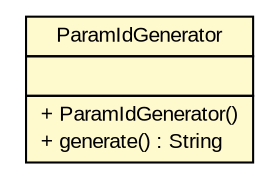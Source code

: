 #!/usr/local/bin/dot
#
# Class diagram 
# Generated by UMLGraph version R5_6 (http://www.umlgraph.org/)
#

digraph G {
	edge [fontname="arial",fontsize=10,labelfontname="arial",labelfontsize=10];
	node [fontname="arial",fontsize=10,shape=plaintext];
	nodesep=0.25;
	ranksep=0.5;
	// br.gov.to.sefaz.persistence.query.parser.domain.ParamIdGenerator
	c751564 [label=<<table title="br.gov.to.sefaz.persistence.query.parser.domain.ParamIdGenerator" border="0" cellborder="1" cellspacing="0" cellpadding="2" port="p" bgcolor="lemonChiffon" href="./ParamIdGenerator.html">
		<tr><td><table border="0" cellspacing="0" cellpadding="1">
<tr><td align="center" balign="center"> ParamIdGenerator </td></tr>
		</table></td></tr>
		<tr><td><table border="0" cellspacing="0" cellpadding="1">
<tr><td align="left" balign="left">  </td></tr>
		</table></td></tr>
		<tr><td><table border="0" cellspacing="0" cellpadding="1">
<tr><td align="left" balign="left"> + ParamIdGenerator() </td></tr>
<tr><td align="left" balign="left"> + generate() : String </td></tr>
		</table></td></tr>
		</table>>, URL="./ParamIdGenerator.html", fontname="arial", fontcolor="black", fontsize=10.0];
}

